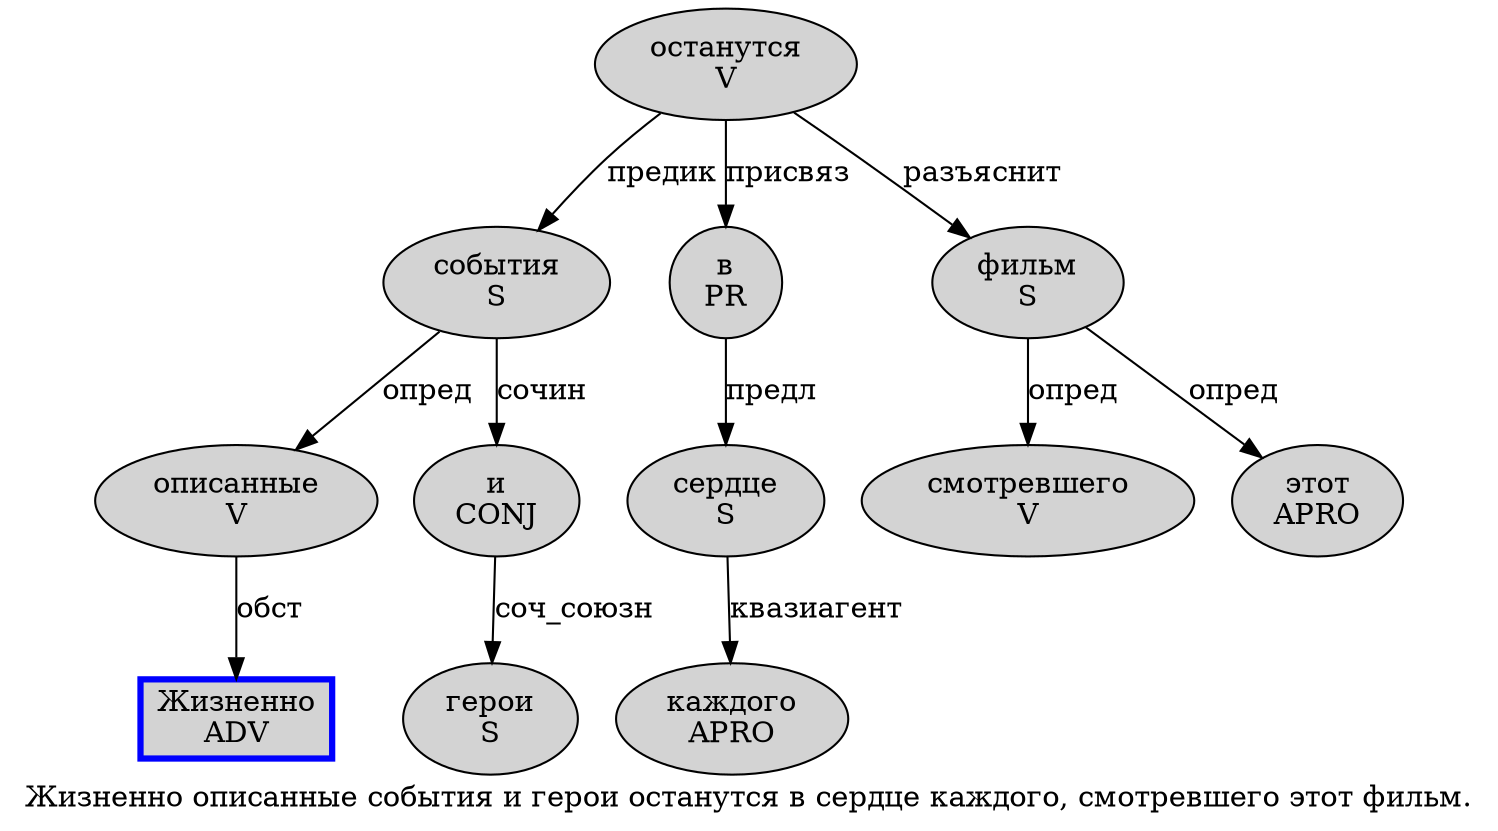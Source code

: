 digraph SENTENCE_1484 {
	graph [label="Жизненно описанные события и герои останутся в сердце каждого, смотревшего этот фильм."]
	node [style=filled]
		0 [label="Жизненно
ADV" color=blue fillcolor=lightgray penwidth=3 shape=box]
		1 [label="описанные
V" color="" fillcolor=lightgray penwidth=1 shape=ellipse]
		2 [label="события
S" color="" fillcolor=lightgray penwidth=1 shape=ellipse]
		3 [label="и
CONJ" color="" fillcolor=lightgray penwidth=1 shape=ellipse]
		4 [label="герои
S" color="" fillcolor=lightgray penwidth=1 shape=ellipse]
		5 [label="останутся
V" color="" fillcolor=lightgray penwidth=1 shape=ellipse]
		6 [label="в
PR" color="" fillcolor=lightgray penwidth=1 shape=ellipse]
		7 [label="сердце
S" color="" fillcolor=lightgray penwidth=1 shape=ellipse]
		8 [label="каждого
APRO" color="" fillcolor=lightgray penwidth=1 shape=ellipse]
		10 [label="смотревшего
V" color="" fillcolor=lightgray penwidth=1 shape=ellipse]
		11 [label="этот
APRO" color="" fillcolor=lightgray penwidth=1 shape=ellipse]
		12 [label="фильм
S" color="" fillcolor=lightgray penwidth=1 shape=ellipse]
			6 -> 7 [label="предл"]
			3 -> 4 [label="соч_союзн"]
			5 -> 2 [label="предик"]
			5 -> 6 [label="присвяз"]
			5 -> 12 [label="разъяснит"]
			12 -> 10 [label="опред"]
			12 -> 11 [label="опред"]
			7 -> 8 [label="квазиагент"]
			1 -> 0 [label="обст"]
			2 -> 1 [label="опред"]
			2 -> 3 [label="сочин"]
}